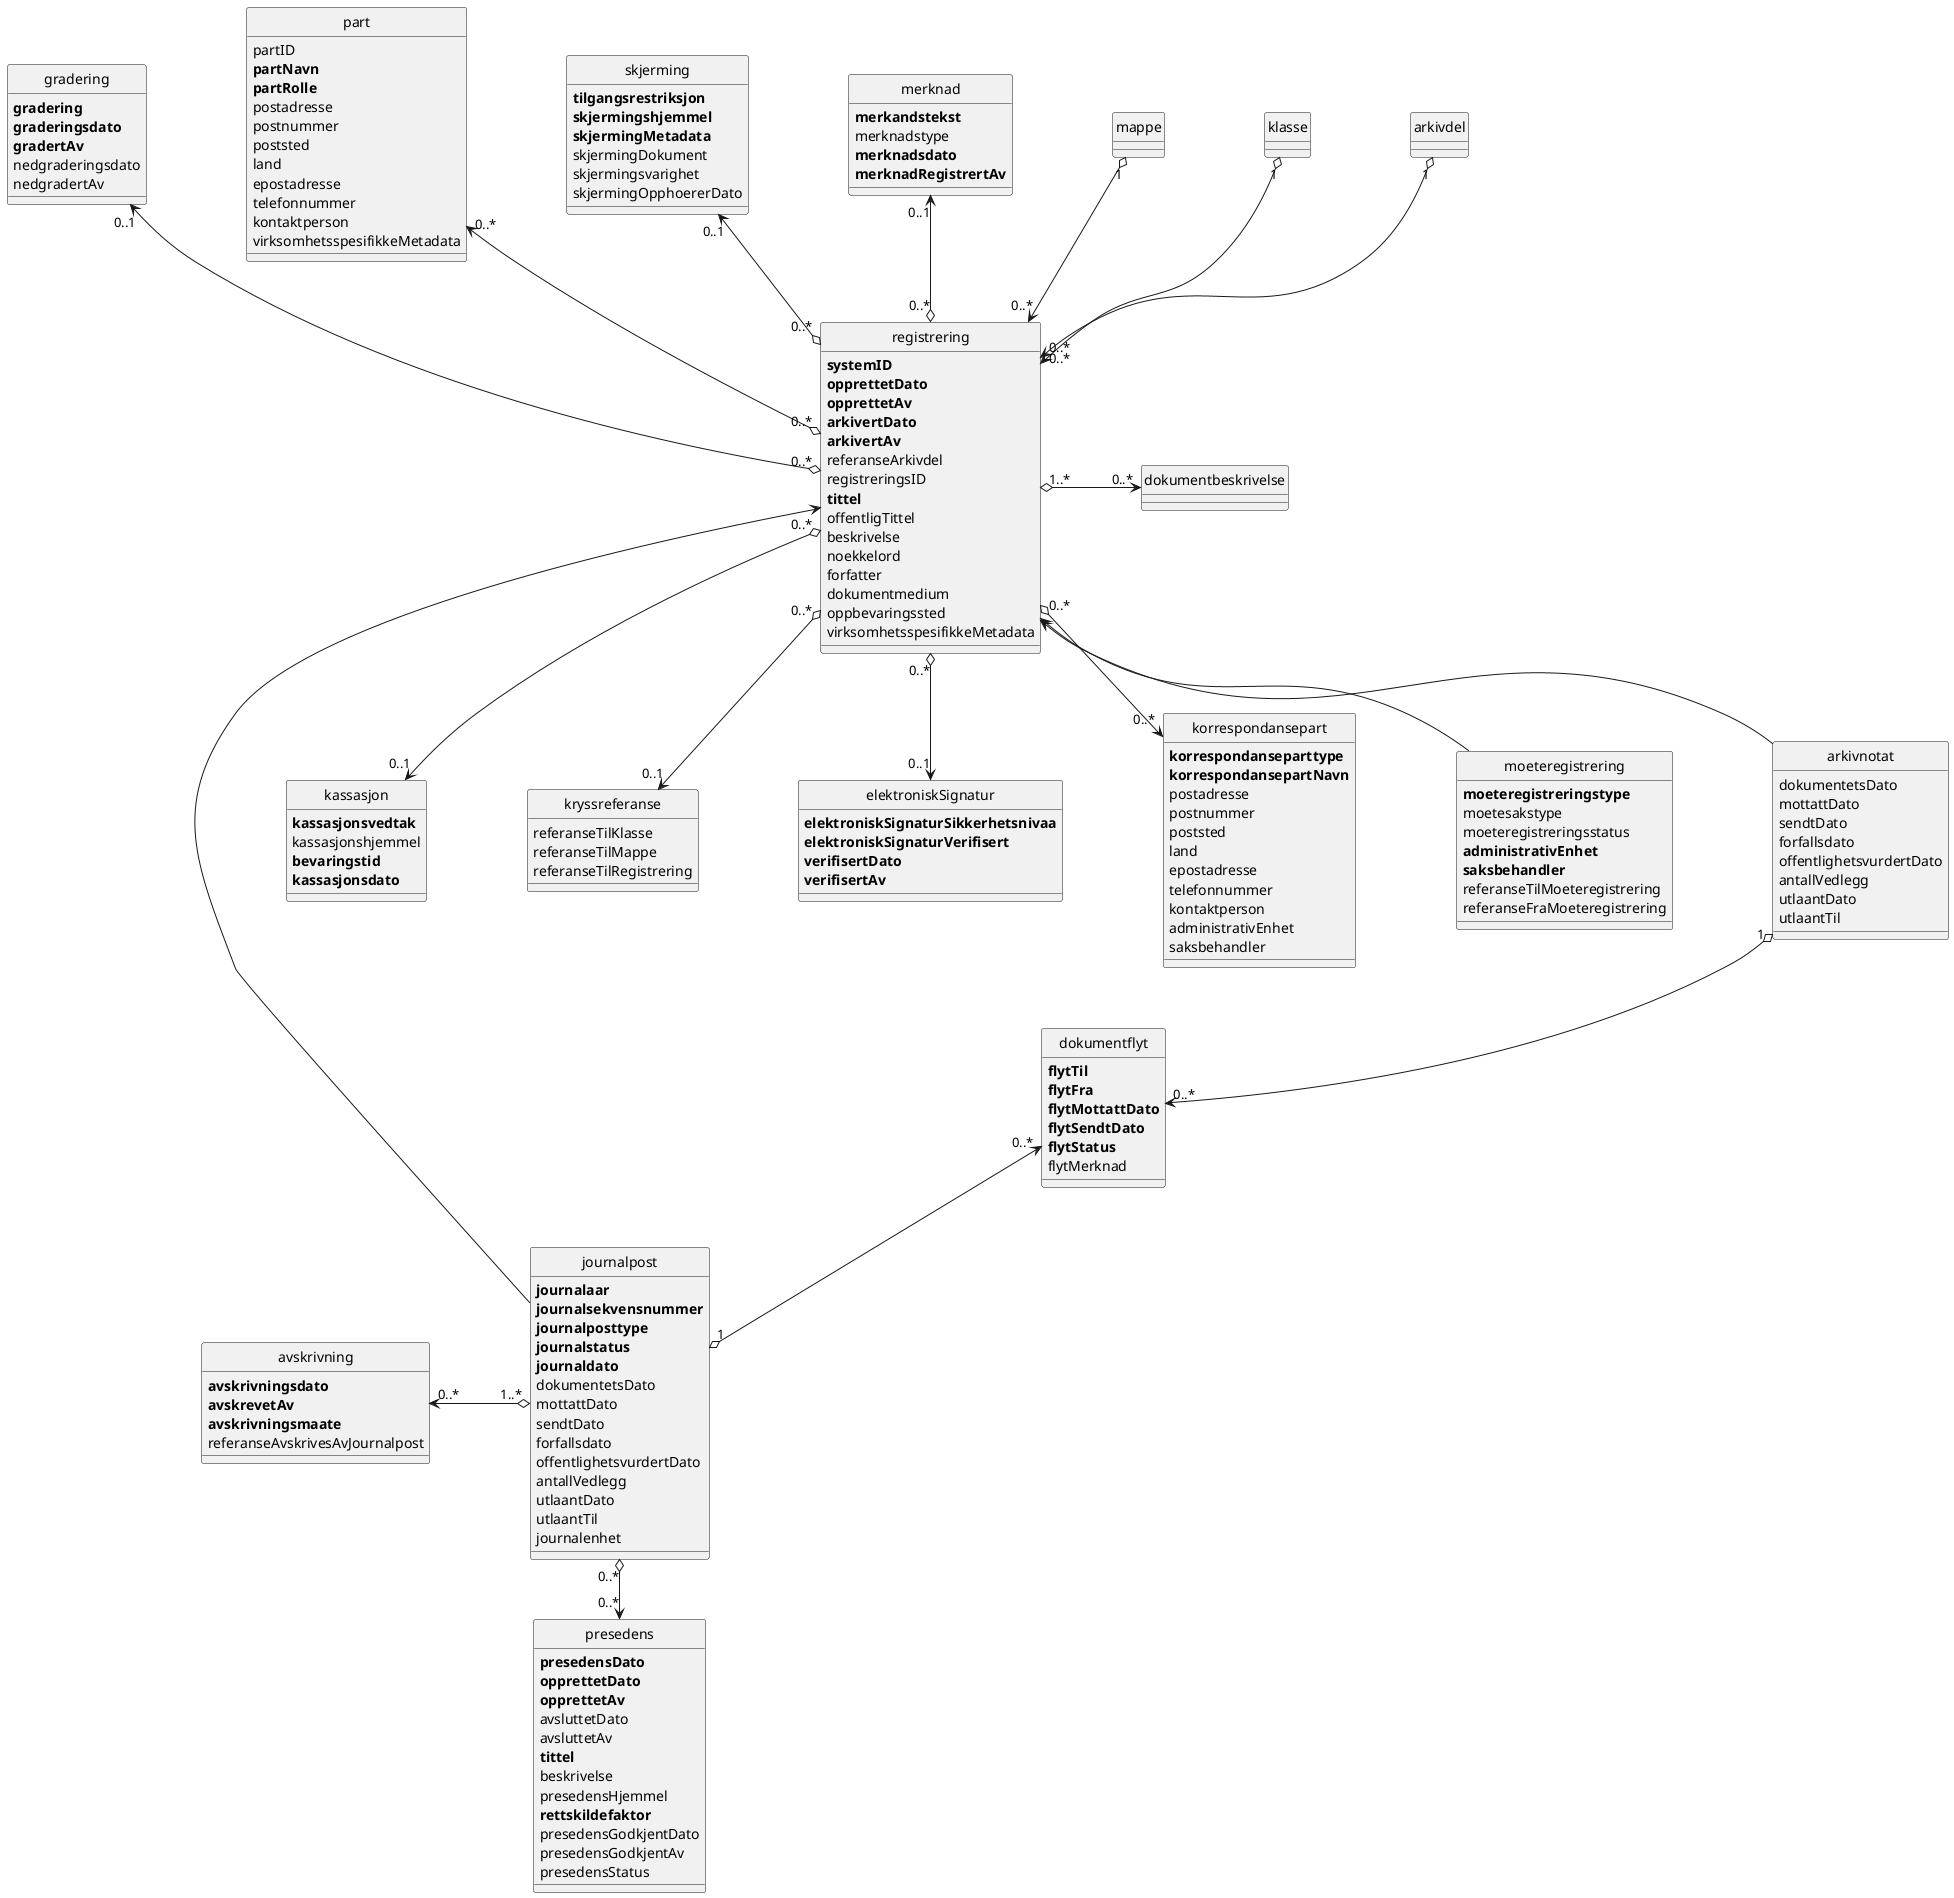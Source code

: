 @startuml
scale max 4096 width
skinparam nodesep 100
hide circle

class gradering {
  <b>gradering</b>
  <b>graderingsdato</b>
  <b>gradertAv</b>
  nedgraderingsdato
  nedgradertAv
}

class part {
  partID
  <b>partNavn</b>
  <b>partRolle</b>
  postadresse
  postnummer
  poststed
  land
  epostadresse
  telefonnummer
  kontaktperson
  virksomhetsspesifikkeMetadata
}

class skjerming {
  <b>tilgangsrestriksjon</b>
  <b>skjermingshjemmel</b>
  <b>skjermingMetadata</b>
  skjermingDokument
  skjermingsvarighet
  skjermingOpphoererDato
}

class merknad {
  <b>merkandstekst</b>
  merknadstype
  <b>merknadsdato</b>
  <b>merknadRegistrertAv</b>
}

class kassasjon {
  <b>kassasjonsvedtak</b>
  kassasjonshjemmel
  <b>bevaringstid</b>
  <b>kassasjonsdato</b>
}

class kryssreferanse {
  referanseTilKlasse
  referanseTilMappe
  referanseTilRegistrering
}

class elektroniskSignatur {
  <b>elektroniskSignaturSikkerhetsnivaa</b>
  <b>elektroniskSignaturVerifisert</b>
  <b>verifisertDato</b>
  <b>verifisertAv</b>
}

class registrering {
  <b>systemID</b>
  <b>opprettetDato</b>
  <b>opprettetAv</b>
  <b>arkivertDato</b>
  <b>arkivertAv</b>
  referanseArkivdel
  registreringsID
  <b>tittel</b>
  offentligTittel
  beskrivelse
  noekkelord
  forfatter
  dokumentmedium
  oppbevaringssted
  virksomhetsspesifikkeMetadata
}

class korrespondansepart {
  <b>korrespondanseparttype</b>
  <b>korrespondansepartNavn</b>
  postadresse
  postnummer
  poststed
  land
  epostadresse
  telefonnummer
  kontaktperson
  administrativEnhet
  saksbehandler
}

class moeteregistrering {
  <b>moeteregistreringstype</b>
  moetesakstype
  moeteregistreringsstatus
  <b>administrativEnhet</b>
  <b>saksbehandler</b>
  referanseTilMoeteregistrering
  referanseFraMoeteregistrering
}

class journalpost {
  <b>journalaar</b>
  <b>journalsekvensnummer</b>
  <b>journalposttype</b>
  <b>journalstatus</b>
  <b>journaldato</b>
  dokumentetsDato
  mottattDato
  sendtDato
  forfallsdato
  offentlighetsvurdertDato
  antallVedlegg
  utlaantDato
  utlaantTil
  journalenhet
}

class .arkivnotat {
  dokumentetsDato
  mottattDato
  sendtDato
  forfallsdato
  offentlighetsvurdertDato
  antallVedlegg
  utlaantDato
  utlaantTil
}

class presedens {
  <b>presedensDato</b>
  <b>opprettetDato</b>
  <b>opprettetAv</b>
  avsluttetDato
  avsluttetAv
  <b>tittel</b>
  beskrivelse
  presedensHjemmel
  <b>rettskildefaktor</b>
  presedensGodkjentDato
  presedensGodkjentAv
  presedensStatus
}

class avskrivning {
  <b>avskrivningsdato</b>
  <b>avskrevetAv</b>
  <b>avskrivningsmaate</b>
  referanseAvskrivesAvJournalpost
}

class dokumentflyt {
  <b>flytTil</b>
  <b>flytFra</b>
  <b>flytMottattDato</b>
  <b>flytSendtDato</b>
  <b>flytStatus</b>
  flytMerknad
}

class mappe
class klasse
class arkivdel
class dokumentbeskrivelse

mappe "1" o--> "0..*" registrering
klasse "1" o--> "0..*" registrering
arkivdel "1" o--> "0..*" registrering
registrering "1..*" o-> "0..*" dokumentbeskrivelse
registrering "0..*" o--> "0..*" korrespondansepart

gradering "0..1" <--o "0..*" registrering
part "0..*" <--o "0..*" registrering
skjerming "0..1" <--o "0..*" registrering
merknad "0..1" <--o "0..*" registrering
registrering "0..*" o--> "0..1" kassasjon
registrering "0..*" o--> "0..1" kryssreferanse
registrering "0..*" o--> "0..1" elektroniskSignatur

registrering <-- journalpost
registrering <-- arkivnotat
registrering <-- moeteregistrering

journalpost "0..*" o--> "0..*" presedens
avskrivning "0..*" <-o "1..*" journalpost
arkivnotat "1" o--> "0..*" dokumentflyt
dokumentflyt "0..*" <--o "1" journalpost

@enduml
